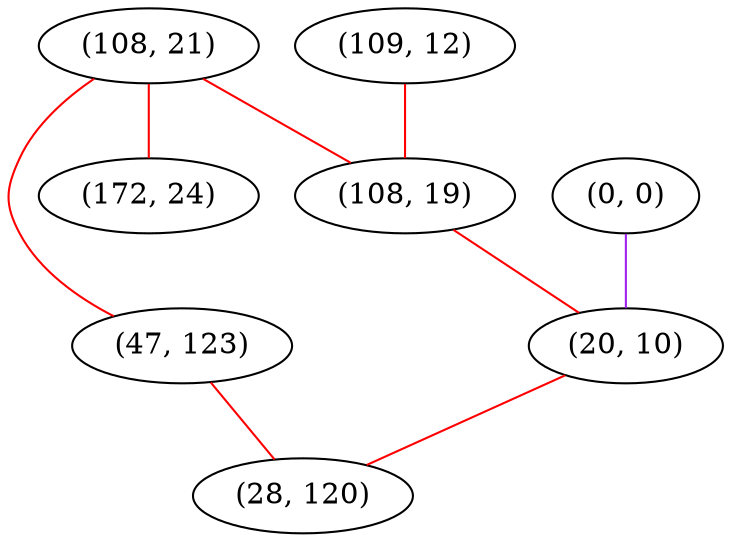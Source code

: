 graph "" {
"(108, 21)";
"(47, 123)";
"(109, 12)";
"(0, 0)";
"(108, 19)";
"(172, 24)";
"(20, 10)";
"(28, 120)";
"(108, 21)" -- "(47, 123)"  [color=red, key=0, weight=1];
"(108, 21)" -- "(108, 19)"  [color=red, key=0, weight=1];
"(108, 21)" -- "(172, 24)"  [color=red, key=0, weight=1];
"(47, 123)" -- "(28, 120)"  [color=red, key=0, weight=1];
"(109, 12)" -- "(108, 19)"  [color=red, key=0, weight=1];
"(0, 0)" -- "(20, 10)"  [color=purple, key=0, weight=4];
"(108, 19)" -- "(20, 10)"  [color=red, key=0, weight=1];
"(20, 10)" -- "(28, 120)"  [color=red, key=0, weight=1];
}

